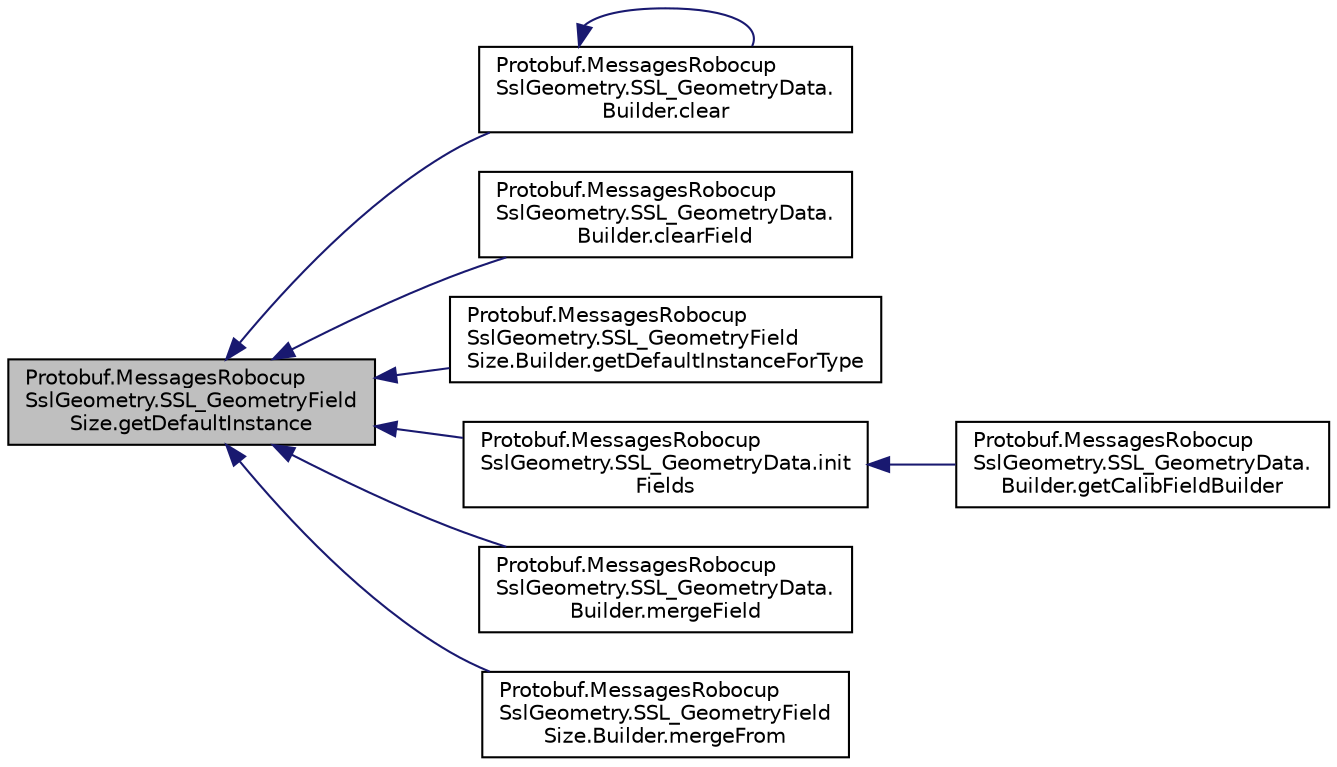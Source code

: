 digraph "Protobuf.MessagesRobocupSslGeometry.SSL_GeometryFieldSize.getDefaultInstance"
{
 // INTERACTIVE_SVG=YES
  edge [fontname="Helvetica",fontsize="10",labelfontname="Helvetica",labelfontsize="10"];
  node [fontname="Helvetica",fontsize="10",shape=record];
  rankdir="LR";
  Node1 [label="Protobuf.MessagesRobocup\lSslGeometry.SSL_GeometryField\lSize.getDefaultInstance",height=0.2,width=0.4,color="black", fillcolor="grey75", style="filled", fontcolor="black"];
  Node1 -> Node2 [dir="back",color="midnightblue",fontsize="10",style="solid",fontname="Helvetica"];
  Node2 [label="Protobuf.MessagesRobocup\lSslGeometry.SSL_GeometryData.\lBuilder.clear",height=0.2,width=0.4,color="black", fillcolor="white", style="filled",URL="$df/de7/class_protobuf_1_1_messages_robocup_ssl_geometry_1_1_s_s_l___geometry_data_1_1_builder.html#af29aae6007ec206156975cdd31e3aed3"];
  Node2 -> Node2 [dir="back",color="midnightblue",fontsize="10",style="solid",fontname="Helvetica"];
  Node1 -> Node3 [dir="back",color="midnightblue",fontsize="10",style="solid",fontname="Helvetica"];
  Node3 [label="Protobuf.MessagesRobocup\lSslGeometry.SSL_GeometryData.\lBuilder.clearField",height=0.2,width=0.4,color="black", fillcolor="white", style="filled",URL="$df/de7/class_protobuf_1_1_messages_robocup_ssl_geometry_1_1_s_s_l___geometry_data_1_1_builder.html#a9350abf3c03dfb1900087816cec723bc"];
  Node1 -> Node4 [dir="back",color="midnightblue",fontsize="10",style="solid",fontname="Helvetica"];
  Node4 [label="Protobuf.MessagesRobocup\lSslGeometry.SSL_GeometryField\lSize.Builder.getDefaultInstanceForType",height=0.2,width=0.4,color="black", fillcolor="white", style="filled",URL="$d8/d41/class_protobuf_1_1_messages_robocup_ssl_geometry_1_1_s_s_l___geometry_field_size_1_1_builder.html#a6ce127fb148df21138f9d86186f3c200"];
  Node1 -> Node5 [dir="back",color="midnightblue",fontsize="10",style="solid",fontname="Helvetica"];
  Node5 [label="Protobuf.MessagesRobocup\lSslGeometry.SSL_GeometryData.init\lFields",height=0.2,width=0.4,color="black", fillcolor="white", style="filled",URL="$d2/d78/class_protobuf_1_1_messages_robocup_ssl_geometry_1_1_s_s_l___geometry_data.html#ac798441788ddd9404166ff7740013726"];
  Node5 -> Node6 [dir="back",color="midnightblue",fontsize="10",style="solid",fontname="Helvetica"];
  Node6 [label="Protobuf.MessagesRobocup\lSslGeometry.SSL_GeometryData.\lBuilder.getCalibFieldBuilder",height=0.2,width=0.4,color="black", fillcolor="white", style="filled",URL="$df/de7/class_protobuf_1_1_messages_robocup_ssl_geometry_1_1_s_s_l___geometry_data_1_1_builder.html#a80ecac1ebc7c9214e23167c42a6253d6"];
  Node1 -> Node7 [dir="back",color="midnightblue",fontsize="10",style="solid",fontname="Helvetica"];
  Node7 [label="Protobuf.MessagesRobocup\lSslGeometry.SSL_GeometryData.\lBuilder.mergeField",height=0.2,width=0.4,color="black", fillcolor="white", style="filled",URL="$df/de7/class_protobuf_1_1_messages_robocup_ssl_geometry_1_1_s_s_l___geometry_data_1_1_builder.html#ae776255ad9d1fa78690ff38c6e3a7537"];
  Node1 -> Node8 [dir="back",color="midnightblue",fontsize="10",style="solid",fontname="Helvetica"];
  Node8 [label="Protobuf.MessagesRobocup\lSslGeometry.SSL_GeometryField\lSize.Builder.mergeFrom",height=0.2,width=0.4,color="black", fillcolor="white", style="filled",URL="$d8/d41/class_protobuf_1_1_messages_robocup_ssl_geometry_1_1_s_s_l___geometry_field_size_1_1_builder.html#aa94322f11902e861443ace11fb7f7341"];
}
